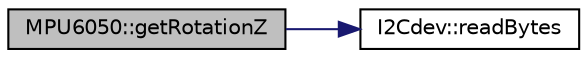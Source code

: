 digraph "MPU6050::getRotationZ"
{
  edge [fontname="Helvetica",fontsize="10",labelfontname="Helvetica",labelfontsize="10"];
  node [fontname="Helvetica",fontsize="10",shape=record];
  rankdir="LR";
  Node349 [label="MPU6050::getRotationZ",height=0.2,width=0.4,color="black", fillcolor="grey75", style="filled", fontcolor="black"];
  Node349 -> Node350 [color="midnightblue",fontsize="10",style="solid",fontname="Helvetica"];
  Node350 [label="I2Cdev::readBytes",height=0.2,width=0.4,color="black", fillcolor="white", style="filled",URL="$class_i2_cdev.html#ae1eed9468ce4653e080bfd8481d2ac88",tooltip="Read multiple bytes from an 8-bit device register. "];
}
